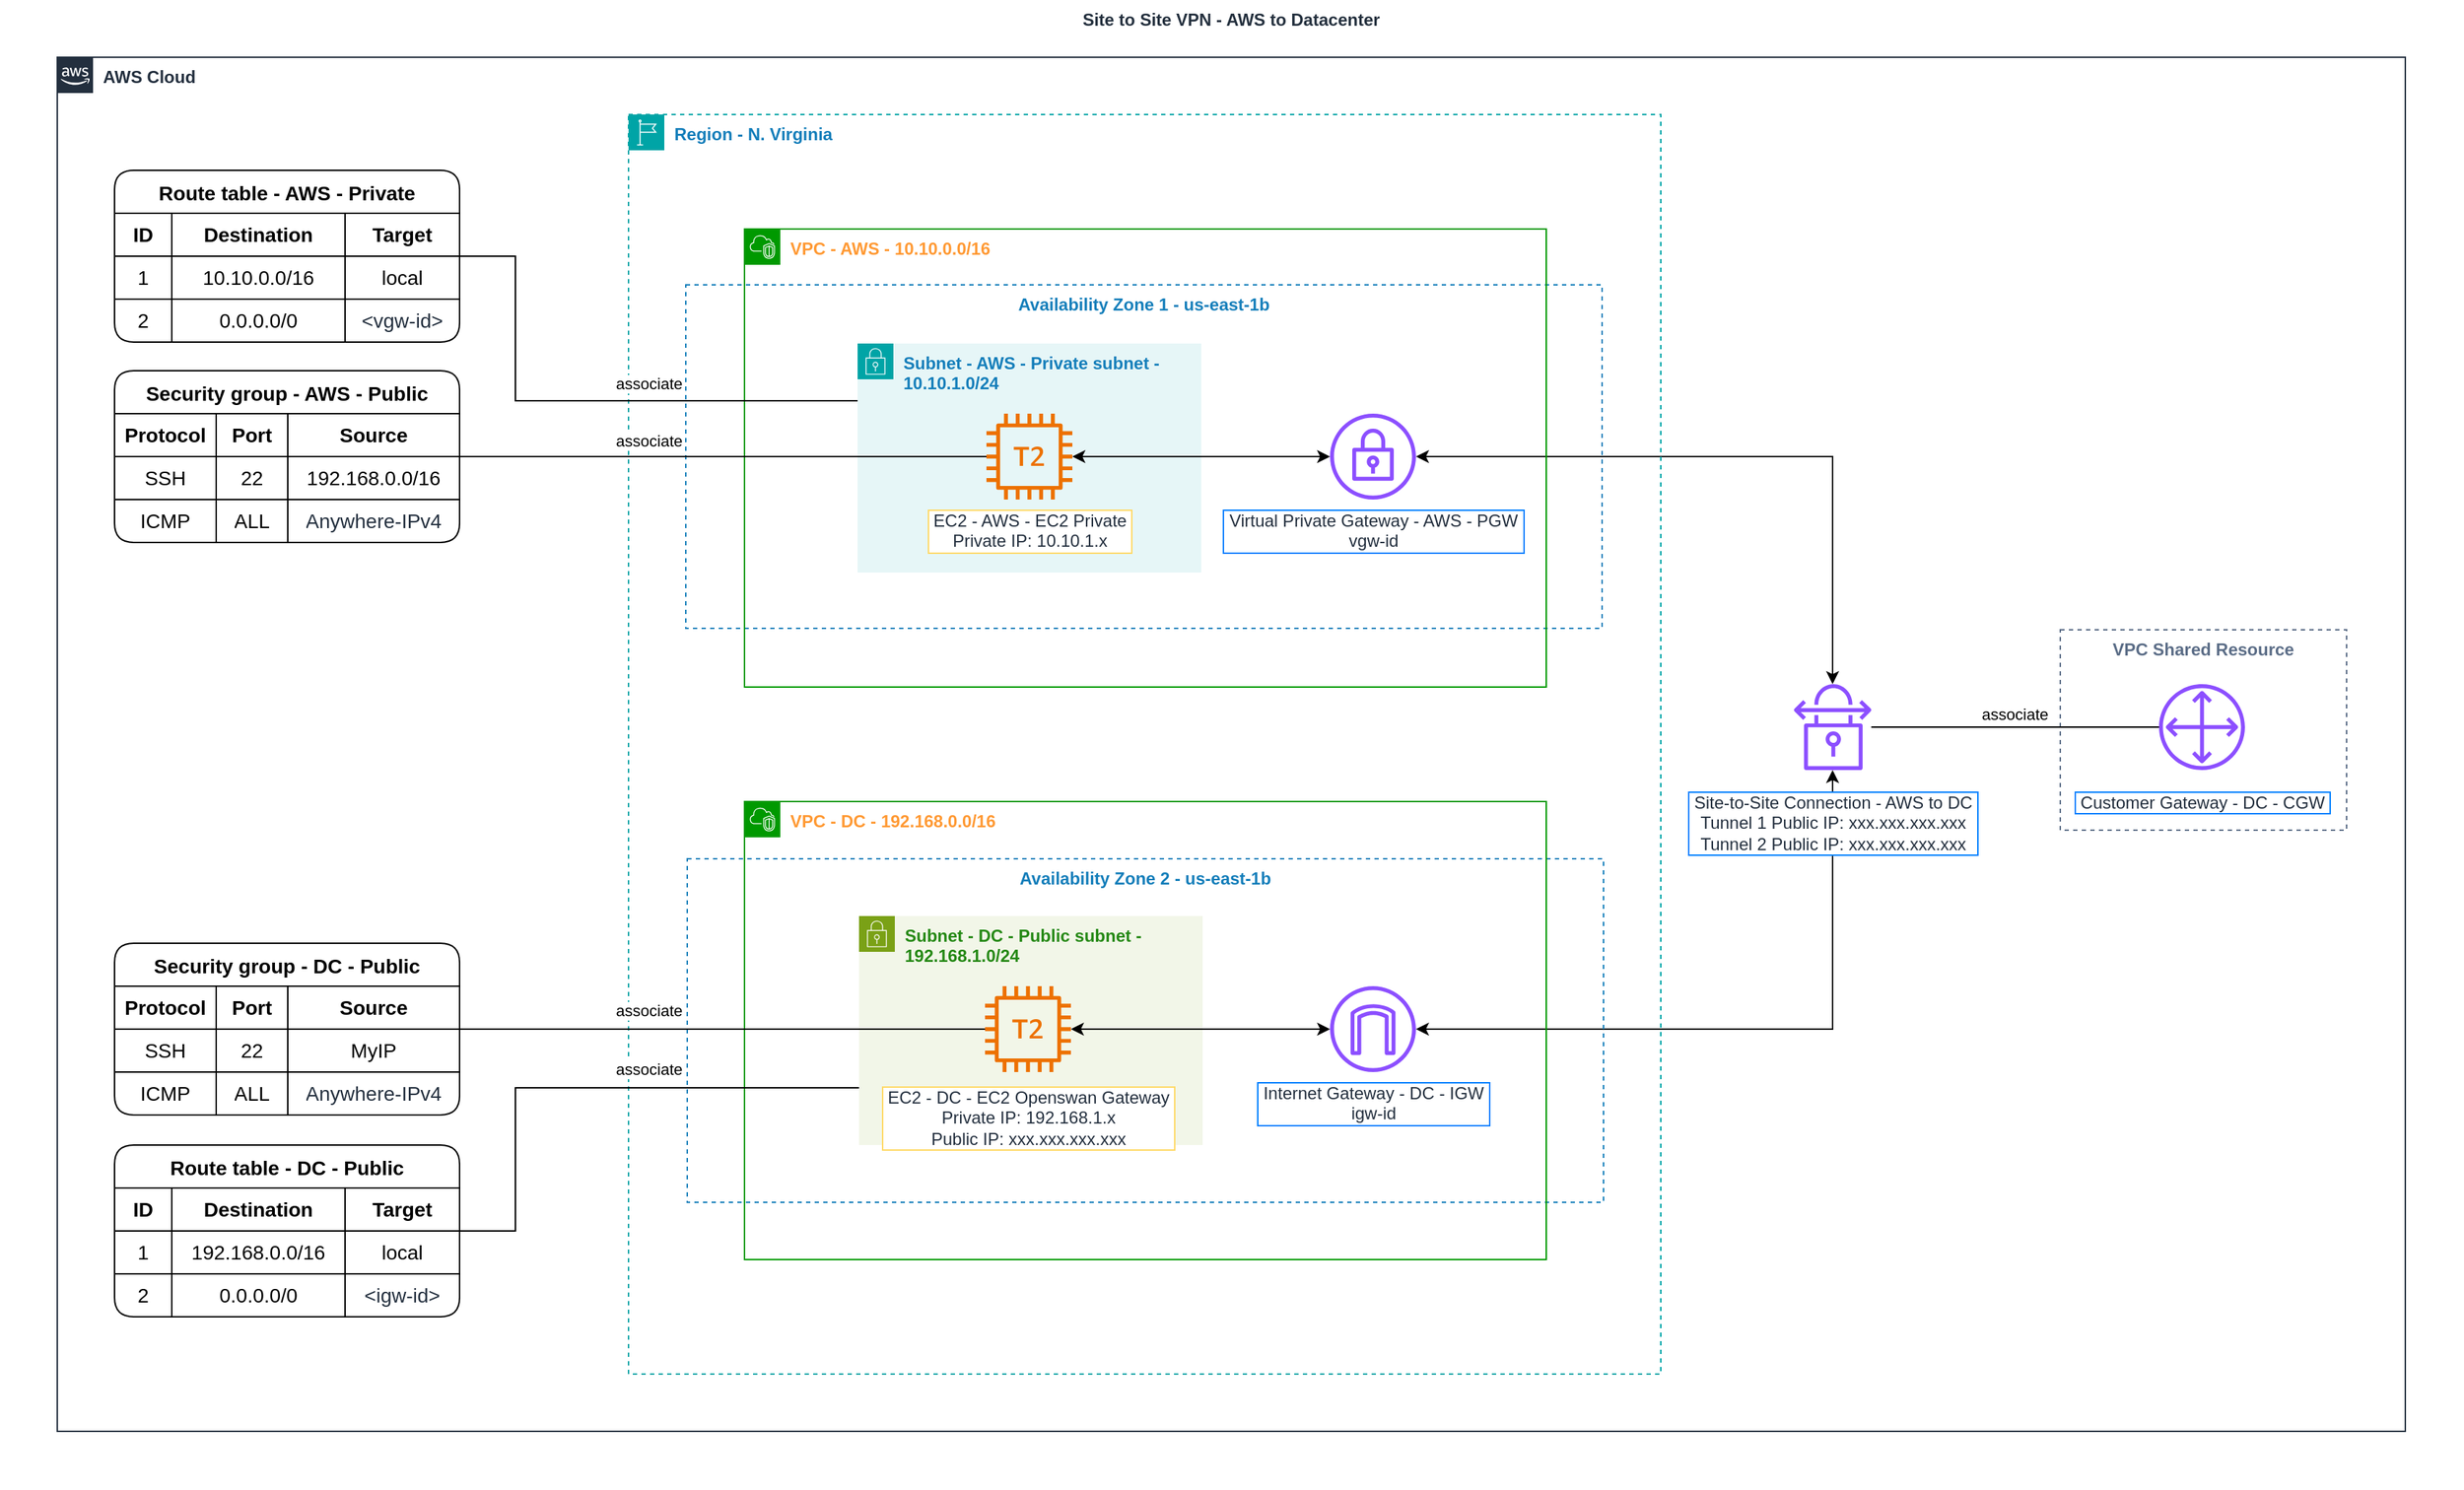 <mxfile version="24.7.7">
  <diagram id="Ht1M8jgEwFfnCIfOTk4-" name="Page-1">
    <mxGraphModel dx="3221" dy="1300" grid="1" gridSize="10" guides="1" tooltips="1" connect="1" arrows="1" fold="1" page="1" pageScale="1" pageWidth="1169" pageHeight="827" math="0" shadow="0">
      <root>
        <mxCell id="0" />
        <mxCell id="1" parent="0" />
        <mxCell id="nMllGIah5zcT56R1uGEE-137" value="Site to Site VPN - AWS to Datacenter" style="fillColor=none;strokeColor=none;dashed=0;verticalAlign=top;fontStyle=1;fontColor=#232F3D;whiteSpace=wrap;html=1;" vertex="1" parent="1">
          <mxGeometry x="-360" width="1720" height="1040" as="geometry" />
        </mxCell>
        <mxCell id="nMllGIah5zcT56R1uGEE-19" value="Availability Zone 1 - us-east-1b" style="fillColor=none;strokeColor=#147EBA;dashed=1;verticalAlign=top;fontStyle=1;fontColor=#147EBA;whiteSpace=wrap;html=1;" vertex="1" parent="1">
          <mxGeometry x="119" y="199" width="640" height="240" as="geometry" />
        </mxCell>
        <mxCell id="nMllGIah5zcT56R1uGEE-28" style="edgeStyle=orthogonalEdgeStyle;rounded=0;orthogonalLoop=1;jettySize=auto;html=1;spacing=10;startArrow=classic;startFill=1;" edge="1" parent="1" source="nMllGIah5zcT56R1uGEE-20" target="nMllGIah5zcT56R1uGEE-26">
          <mxGeometry relative="1" as="geometry" />
        </mxCell>
        <mxCell id="nMllGIah5zcT56R1uGEE-1" value="AWS Cloud" style="points=[[0,0],[0.25,0],[0.5,0],[0.75,0],[1,0],[1,0.25],[1,0.5],[1,0.75],[1,1],[0.75,1],[0.5,1],[0.25,1],[0,1],[0,0.75],[0,0.5],[0,0.25]];outlineConnect=0;gradientColor=none;html=1;whiteSpace=wrap;fontSize=12;fontStyle=1;container=0;pointerEvents=0;collapsible=0;recursiveResize=0;shape=mxgraph.aws4.group;grIcon=mxgraph.aws4.group_aws_cloud_alt;strokeColor=#232F3E;fillColor=none;verticalAlign=top;align=left;spacingLeft=30;fontColor=#232F3E;dashed=0;" vertex="1" parent="1">
          <mxGeometry x="-320" y="40" width="1640" height="960" as="geometry" />
        </mxCell>
        <mxCell id="nMllGIah5zcT56R1uGEE-27" style="edgeStyle=orthogonalEdgeStyle;rounded=0;orthogonalLoop=1;jettySize=auto;html=1;spacing=10;startArrow=classic;startFill=1;" edge="1" parent="1" source="nMllGIah5zcT56R1uGEE-24" target="nMllGIah5zcT56R1uGEE-26">
          <mxGeometry relative="1" as="geometry" />
        </mxCell>
        <mxCell id="nMllGIah5zcT56R1uGEE-11" value="Subnet - AWS - Private subnet - 10.10.1.0/24" style="points=[[0,0],[0.25,0],[0.5,0],[0.75,0],[1,0],[1,0.25],[1,0.5],[1,0.75],[1,1],[0.75,1],[0.5,1],[0.25,1],[0,1],[0,0.75],[0,0.5],[0,0.25]];outlineConnect=0;gradientColor=none;html=1;whiteSpace=wrap;fontSize=12;fontStyle=1;container=1;pointerEvents=0;collapsible=0;recursiveResize=0;shape=mxgraph.aws4.group;grIcon=mxgraph.aws4.group_security_group;grStroke=0;strokeColor=#00A4A6;fillColor=#E6F6F7;verticalAlign=top;align=left;spacingLeft=30;fontColor=#147EBA;dashed=0;" vertex="1" parent="1">
          <mxGeometry x="239" y="240" width="240" height="160" as="geometry" />
        </mxCell>
        <mxCell id="nMllGIah5zcT56R1uGEE-17" value="&amp;nbsp;EC2 - AWS - EC2 Private&amp;nbsp;&lt;div&gt;&amp;nbsp;Private IP: 10.10.1.x&amp;nbsp;&lt;/div&gt;" style="sketch=0;outlineConnect=0;fontColor=#232F3E;gradientColor=none;fillColor=#ED7100;strokeColor=none;dashed=0;verticalLabelPosition=bottom;verticalAlign=top;align=center;html=1;fontSize=12;fontStyle=0;aspect=fixed;pointerEvents=1;shape=mxgraph.aws4.t2_instance;labelBackgroundColor=default;labelBorderColor=#FFD966;" vertex="1" parent="nMllGIah5zcT56R1uGEE-11">
          <mxGeometry x="90" y="49" width="60" height="60" as="geometry" />
        </mxCell>
        <mxCell id="nMllGIah5zcT56R1uGEE-12" value="Availability Zone 2 - us-east-1b" style="fillColor=none;strokeColor=#147EBA;dashed=1;verticalAlign=top;fontStyle=1;fontColor=#147EBA;whiteSpace=wrap;html=1;" vertex="1" parent="1">
          <mxGeometry x="120" y="600" width="640" height="240" as="geometry" />
        </mxCell>
        <mxCell id="nMllGIah5zcT56R1uGEE-13" value="VPC - DC - 192.168.0.0/16" style="points=[[0,0],[0.25,0],[0.5,0],[0.75,0],[1,0],[1,0.25],[1,0.5],[1,0.75],[1,1],[0.75,1],[0.5,1],[0.25,1],[0,1],[0,0.75],[0,0.5],[0,0.25]];outlineConnect=0;gradientColor=none;html=1;whiteSpace=wrap;fontSize=12;fontStyle=1;container=1;pointerEvents=0;collapsible=0;recursiveResize=0;shape=mxgraph.aws4.group;grIcon=mxgraph.aws4.group_vpc2;strokeColor=#009900;fillColor=none;verticalAlign=top;align=left;spacingLeft=30;fontColor=#FF9933;dashed=0;" vertex="1" parent="1">
          <mxGeometry x="160" y="560" width="560" height="320" as="geometry" />
        </mxCell>
        <mxCell id="nMllGIah5zcT56R1uGEE-31" style="edgeStyle=orthogonalEdgeStyle;rounded=0;orthogonalLoop=1;jettySize=auto;html=1;startArrow=classic;startFill=1;" edge="1" parent="1" source="nMllGIah5zcT56R1uGEE-17" target="nMllGIah5zcT56R1uGEE-24">
          <mxGeometry relative="1" as="geometry" />
        </mxCell>
        <mxCell id="nMllGIah5zcT56R1uGEE-24" value="&amp;nbsp;Virtual Private Gateway - AWS - PGW&amp;nbsp;&lt;div&gt;vgw-id&lt;/div&gt;" style="outlineConnect=0;fontColor=#232F3E;gradientColor=none;fillColor=#8C4FFF;strokeColor=none;dashed=0;verticalLabelPosition=bottom;verticalAlign=top;align=center;html=1;fontSize=12;fontStyle=0;aspect=fixed;pointerEvents=1;shape=mxgraph.aws4.vpn_gateway;fontFamily=Helvetica;labelBorderColor=#007FFF;labelBackgroundColor=default;shadow=0;textShadow=0;container=0;dropTarget=0;collapsible=0;metaEdit=0;backgroundOutline=0;fillStyle=auto;" vertex="1" parent="1">
          <mxGeometry x="569" y="289" width="60" height="60" as="geometry" />
        </mxCell>
        <mxCell id="nMllGIah5zcT56R1uGEE-15" value="Subnet - DC - Public subnet - 192.168.1.0/24" style="points=[[0,0],[0.25,0],[0.5,0],[0.75,0],[1,0],[1,0.25],[1,0.5],[1,0.75],[1,1],[0.75,1],[0.5,1],[0.25,1],[0,1],[0,0.75],[0,0.5],[0,0.25]];outlineConnect=0;gradientColor=none;html=1;whiteSpace=wrap;fontSize=12;fontStyle=1;container=0;pointerEvents=0;collapsible=0;recursiveResize=0;shape=mxgraph.aws4.group;grIcon=mxgraph.aws4.group_security_group;grStroke=0;strokeColor=#7AA116;fillColor=#F2F6E8;verticalAlign=top;align=left;spacingLeft=30;fontColor=#248814;dashed=0;" vertex="1" parent="1">
          <mxGeometry x="240" y="640" width="240" height="160" as="geometry" />
        </mxCell>
        <mxCell id="nMllGIah5zcT56R1uGEE-32" style="edgeStyle=orthogonalEdgeStyle;rounded=0;orthogonalLoop=1;jettySize=auto;html=1;startArrow=classic;startFill=1;" edge="1" parent="1" source="nMllGIah5zcT56R1uGEE-18" target="nMllGIah5zcT56R1uGEE-20">
          <mxGeometry relative="1" as="geometry" />
        </mxCell>
        <mxCell id="nMllGIah5zcT56R1uGEE-20" value="&amp;nbsp;Internet Gateway - DC - IGW&amp;nbsp;&lt;div&gt;igw-id&lt;/div&gt;" style="sketch=0;outlineConnect=0;fontColor=#232F3E;gradientColor=none;fillColor=#8C4FFF;strokeColor=none;dashed=0;verticalLabelPosition=bottom;verticalAlign=top;align=center;html=1;fontSize=12;fontStyle=0;aspect=fixed;pointerEvents=1;shape=mxgraph.aws4.internet_gateway;labelBackgroundColor=default;labelBorderColor=#007FFF;" vertex="1" parent="1">
          <mxGeometry x="569" y="689" width="60" height="60" as="geometry" />
        </mxCell>
        <mxCell id="nMllGIah5zcT56R1uGEE-6" value="VPC - AWS - 10.10.0.0/16" style="points=[[0,0],[0.25,0],[0.5,0],[0.75,0],[1,0],[1,0.25],[1,0.5],[1,0.75],[1,1],[0.75,1],[0.5,1],[0.25,1],[0,1],[0,0.75],[0,0.5],[0,0.25]];outlineConnect=0;gradientColor=none;html=1;whiteSpace=wrap;fontSize=12;fontStyle=1;container=0;pointerEvents=0;collapsible=0;recursiveResize=0;shape=mxgraph.aws4.group;grIcon=mxgraph.aws4.group_vpc2;strokeColor=#009900;fillColor=none;verticalAlign=top;align=left;spacingLeft=30;fontColor=#FF9933;dashed=0;" vertex="1" parent="1">
          <mxGeometry x="160" y="160" width="560" height="320" as="geometry" />
        </mxCell>
        <mxCell id="nMllGIah5zcT56R1uGEE-18" value="&amp;nbsp;EC2 - DC - EC2 Openswan Gateway&amp;nbsp;&lt;div&gt;Private IP: 192.168.1.x&lt;/div&gt;&lt;div&gt;Public IP: xxx.xxx.xxx.xxx&lt;/div&gt;" style="sketch=0;outlineConnect=0;fontColor=#232F3E;gradientColor=none;fillColor=#ED7100;strokeColor=none;dashed=0;verticalLabelPosition=bottom;verticalAlign=top;align=center;html=1;fontSize=12;fontStyle=0;aspect=fixed;pointerEvents=1;shape=mxgraph.aws4.t2_instance;labelBackgroundColor=default;labelBorderColor=#FFD966;spacing=5;" vertex="1" parent="1">
          <mxGeometry x="328" y="689" width="60" height="60" as="geometry" />
        </mxCell>
        <mxCell id="nMllGIah5zcT56R1uGEE-2" value="Region - N. Virginia" style="points=[[0,0],[0.25,0],[0.5,0],[0.75,0],[1,0],[1,0.25],[1,0.5],[1,0.75],[1,1],[0.75,1],[0.5,1],[0.25,1],[0,1],[0,0.75],[0,0.5],[0,0.25]];outlineConnect=0;gradientColor=none;html=1;whiteSpace=wrap;fontSize=12;fontStyle=1;container=0;pointerEvents=0;collapsible=0;recursiveResize=0;shape=mxgraph.aws4.group;grIcon=mxgraph.aws4.group_region;strokeColor=#00A4A6;fillColor=none;verticalAlign=top;align=left;spacingLeft=30;fontColor=#147EBA;dashed=1;" vertex="1" parent="1">
          <mxGeometry x="79" y="80" width="721" height="880" as="geometry" />
        </mxCell>
        <mxCell id="nMllGIah5zcT56R1uGEE-3" value="VPC Shared Resource" style="fillColor=none;strokeColor=#5A6C86;dashed=1;verticalAlign=top;fontStyle=1;fontColor=#5A6C86;whiteSpace=wrap;html=1;" vertex="1" parent="1">
          <mxGeometry x="1079" y="440" width="200" height="140" as="geometry" />
        </mxCell>
        <mxCell id="nMllGIah5zcT56R1uGEE-25" value="&amp;nbsp;Customer Gateway - DC - CGW&amp;nbsp;" style="sketch=0;outlineConnect=0;fontColor=#232F3E;gradientColor=none;fillColor=#8C4FFF;strokeColor=none;dashed=0;verticalLabelPosition=bottom;verticalAlign=top;align=center;html=1;fontSize=12;fontStyle=0;aspect=fixed;pointerEvents=1;shape=mxgraph.aws4.customer_gateway;fontFamily=Helvetica;labelBorderColor=#007FFF;labelBackgroundColor=default;spacing=10;" vertex="1" parent="1">
          <mxGeometry x="1148" y="478" width="60" height="60" as="geometry" />
        </mxCell>
        <mxCell id="nMllGIah5zcT56R1uGEE-30" value="associate" style="edgeStyle=orthogonalEdgeStyle;rounded=0;orthogonalLoop=1;jettySize=auto;html=1;labelPosition=center;verticalLabelPosition=top;align=center;verticalAlign=bottom;fontStyle=0;endArrow=none;endFill=0;" edge="1" parent="1" source="nMllGIah5zcT56R1uGEE-26" target="nMllGIah5zcT56R1uGEE-25">
          <mxGeometry x="-0.001" relative="1" as="geometry">
            <mxPoint as="offset" />
          </mxGeometry>
        </mxCell>
        <mxCell id="nMllGIah5zcT56R1uGEE-26" value="&amp;nbsp;Site-to-Site Connection - AWS to DC&amp;nbsp;&lt;div&gt;Tunnel 1 Public IP: xxx.xxx.xxx.xxx&lt;/div&gt;&lt;div&gt;Tunnel 2 Public IP: xxx.xxx.xxx.xxx&lt;br&gt;&lt;/div&gt;" style="sketch=0;outlineConnect=0;fontColor=#232F3E;gradientColor=none;fillColor=#8C4FFF;strokeColor=none;dashed=0;verticalLabelPosition=bottom;verticalAlign=top;align=center;html=1;fontSize=12;fontStyle=0;pointerEvents=1;shape=mxgraph.aws4.vpn_connection;aspect=fixed;fontFamily=Helvetica;labelBorderColor=#007FFF;labelBackgroundColor=default;spacing=10;" vertex="1" parent="1">
          <mxGeometry x="890" y="478" width="60" height="60" as="geometry" />
        </mxCell>
        <mxCell id="nMllGIah5zcT56R1uGEE-55" value="Route table - AWS - Private" style="shape=table;startSize=30;container=1;collapsible=0;childLayout=tableLayout;strokeColor=default;fontSize=14;rounded=1;fontStyle=1" vertex="1" parent="1">
          <mxGeometry x="-280" y="119" width="241" height="120" as="geometry" />
        </mxCell>
        <mxCell id="nMllGIah5zcT56R1uGEE-56" value="" style="shape=tableRow;horizontal=0;startSize=0;swimlaneHead=0;swimlaneBody=0;strokeColor=inherit;top=0;left=0;bottom=0;right=0;collapsible=0;dropTarget=0;fillColor=none;points=[[0,0.5],[1,0.5]];portConstraint=eastwest;fontSize=14;" vertex="1" parent="nMllGIah5zcT56R1uGEE-55">
          <mxGeometry y="30" width="241" height="30" as="geometry" />
        </mxCell>
        <mxCell id="nMllGIah5zcT56R1uGEE-57" value="ID" style="shape=partialRectangle;html=1;whiteSpace=wrap;connectable=0;strokeColor=inherit;overflow=hidden;fillColor=none;top=0;left=0;bottom=0;right=0;pointerEvents=1;fontSize=14;fontStyle=1" vertex="1" parent="nMllGIah5zcT56R1uGEE-56">
          <mxGeometry width="40" height="30" as="geometry">
            <mxRectangle width="40" height="30" as="alternateBounds" />
          </mxGeometry>
        </mxCell>
        <mxCell id="nMllGIah5zcT56R1uGEE-58" value="Destination" style="shape=partialRectangle;html=1;whiteSpace=wrap;connectable=0;strokeColor=inherit;overflow=hidden;fillColor=none;top=0;left=0;bottom=0;right=0;pointerEvents=1;fontSize=14;fontStyle=1" vertex="1" parent="nMllGIah5zcT56R1uGEE-56">
          <mxGeometry x="40" width="121" height="30" as="geometry">
            <mxRectangle width="121" height="30" as="alternateBounds" />
          </mxGeometry>
        </mxCell>
        <mxCell id="nMllGIah5zcT56R1uGEE-59" value="Target" style="shape=partialRectangle;html=1;whiteSpace=wrap;connectable=0;strokeColor=inherit;overflow=hidden;fillColor=none;top=0;left=0;bottom=0;right=0;pointerEvents=1;fontSize=14;fontStyle=1" vertex="1" parent="nMllGIah5zcT56R1uGEE-56">
          <mxGeometry x="161" width="80" height="30" as="geometry">
            <mxRectangle width="80" height="30" as="alternateBounds" />
          </mxGeometry>
        </mxCell>
        <mxCell id="nMllGIah5zcT56R1uGEE-60" value="" style="shape=tableRow;horizontal=0;startSize=0;swimlaneHead=0;swimlaneBody=0;strokeColor=inherit;top=0;left=0;bottom=0;right=0;collapsible=0;dropTarget=0;fillColor=none;points=[[0,0.5],[1,0.5]];portConstraint=eastwest;fontSize=14;" vertex="1" parent="nMllGIah5zcT56R1uGEE-55">
          <mxGeometry y="60" width="241" height="30" as="geometry" />
        </mxCell>
        <mxCell id="nMllGIah5zcT56R1uGEE-61" value="1" style="shape=partialRectangle;html=1;whiteSpace=wrap;connectable=0;strokeColor=inherit;overflow=hidden;fillColor=none;top=0;left=0;bottom=0;right=0;pointerEvents=1;fontSize=14;" vertex="1" parent="nMllGIah5zcT56R1uGEE-60">
          <mxGeometry width="40" height="30" as="geometry">
            <mxRectangle width="40" height="30" as="alternateBounds" />
          </mxGeometry>
        </mxCell>
        <mxCell id="nMllGIah5zcT56R1uGEE-62" value="10.10.0.0/16" style="shape=partialRectangle;html=1;whiteSpace=wrap;connectable=0;strokeColor=inherit;overflow=hidden;fillColor=none;top=0;left=0;bottom=0;right=0;pointerEvents=1;fontSize=14;" vertex="1" parent="nMllGIah5zcT56R1uGEE-60">
          <mxGeometry x="40" width="121" height="30" as="geometry">
            <mxRectangle width="121" height="30" as="alternateBounds" />
          </mxGeometry>
        </mxCell>
        <mxCell id="nMllGIah5zcT56R1uGEE-63" value="local" style="shape=partialRectangle;html=1;whiteSpace=wrap;connectable=0;strokeColor=inherit;overflow=hidden;fillColor=none;top=0;left=0;bottom=0;right=0;pointerEvents=1;fontSize=14;" vertex="1" parent="nMllGIah5zcT56R1uGEE-60">
          <mxGeometry x="161" width="80" height="30" as="geometry">
            <mxRectangle width="80" height="30" as="alternateBounds" />
          </mxGeometry>
        </mxCell>
        <mxCell id="nMllGIah5zcT56R1uGEE-64" value="" style="shape=tableRow;horizontal=0;startSize=0;swimlaneHead=0;swimlaneBody=0;strokeColor=inherit;top=0;left=0;bottom=0;right=0;collapsible=0;dropTarget=0;fillColor=none;points=[[0,0.5],[1,0.5]];portConstraint=eastwest;fontSize=14;" vertex="1" parent="nMllGIah5zcT56R1uGEE-55">
          <mxGeometry y="90" width="241" height="30" as="geometry" />
        </mxCell>
        <mxCell id="nMllGIah5zcT56R1uGEE-65" value="2" style="shape=partialRectangle;html=1;whiteSpace=wrap;connectable=0;strokeColor=inherit;overflow=hidden;fillColor=none;top=0;left=0;bottom=0;right=0;pointerEvents=1;fontSize=14;" vertex="1" parent="nMllGIah5zcT56R1uGEE-64">
          <mxGeometry width="40" height="30" as="geometry">
            <mxRectangle width="40" height="30" as="alternateBounds" />
          </mxGeometry>
        </mxCell>
        <mxCell id="nMllGIah5zcT56R1uGEE-66" value="0.0.0.0/0" style="shape=partialRectangle;html=1;whiteSpace=wrap;connectable=0;strokeColor=inherit;overflow=hidden;fillColor=none;top=0;left=0;bottom=0;right=0;pointerEvents=1;fontSize=14;" vertex="1" parent="nMllGIah5zcT56R1uGEE-64">
          <mxGeometry x="40" width="121" height="30" as="geometry">
            <mxRectangle width="121" height="30" as="alternateBounds" />
          </mxGeometry>
        </mxCell>
        <mxCell id="nMllGIah5zcT56R1uGEE-67" value="&lt;span style=&quot;color: rgb(35, 47, 62); font-size: 14px; text-wrap: nowrap; background-color: rgb(255, 255, 255);&quot;&gt;&amp;lt;vgw-id&amp;gt;&lt;/span&gt;" style="shape=partialRectangle;html=1;whiteSpace=wrap;connectable=0;strokeColor=inherit;overflow=hidden;fillColor=none;top=0;left=0;bottom=0;right=0;pointerEvents=1;fontSize=14;" vertex="1" parent="nMllGIah5zcT56R1uGEE-64">
          <mxGeometry x="161" width="80" height="30" as="geometry">
            <mxRectangle width="80" height="30" as="alternateBounds" />
          </mxGeometry>
        </mxCell>
        <mxCell id="nMllGIah5zcT56R1uGEE-68" value="Route table - DC - Public" style="shape=table;startSize=30;container=1;collapsible=0;childLayout=tableLayout;strokeColor=default;fontSize=14;rounded=1;fontStyle=1" vertex="1" parent="1">
          <mxGeometry x="-280" y="800" width="241" height="120" as="geometry" />
        </mxCell>
        <mxCell id="nMllGIah5zcT56R1uGEE-69" value="" style="shape=tableRow;horizontal=0;startSize=0;swimlaneHead=0;swimlaneBody=0;strokeColor=inherit;top=0;left=0;bottom=0;right=0;collapsible=0;dropTarget=0;fillColor=none;points=[[0,0.5],[1,0.5]];portConstraint=eastwest;fontSize=14;" vertex="1" parent="nMllGIah5zcT56R1uGEE-68">
          <mxGeometry y="30" width="241" height="30" as="geometry" />
        </mxCell>
        <mxCell id="nMllGIah5zcT56R1uGEE-70" value="ID" style="shape=partialRectangle;html=1;whiteSpace=wrap;connectable=0;strokeColor=inherit;overflow=hidden;fillColor=none;top=0;left=0;bottom=0;right=0;pointerEvents=1;fontSize=14;fontStyle=1" vertex="1" parent="nMllGIah5zcT56R1uGEE-69">
          <mxGeometry width="40" height="30" as="geometry">
            <mxRectangle width="40" height="30" as="alternateBounds" />
          </mxGeometry>
        </mxCell>
        <mxCell id="nMllGIah5zcT56R1uGEE-71" value="Destination" style="shape=partialRectangle;html=1;whiteSpace=wrap;connectable=0;strokeColor=inherit;overflow=hidden;fillColor=none;top=0;left=0;bottom=0;right=0;pointerEvents=1;fontSize=14;fontStyle=1" vertex="1" parent="nMllGIah5zcT56R1uGEE-69">
          <mxGeometry x="40" width="121" height="30" as="geometry">
            <mxRectangle width="121" height="30" as="alternateBounds" />
          </mxGeometry>
        </mxCell>
        <mxCell id="nMllGIah5zcT56R1uGEE-72" value="Target" style="shape=partialRectangle;html=1;whiteSpace=wrap;connectable=0;strokeColor=inherit;overflow=hidden;fillColor=none;top=0;left=0;bottom=0;right=0;pointerEvents=1;fontSize=14;fontStyle=1" vertex="1" parent="nMllGIah5zcT56R1uGEE-69">
          <mxGeometry x="161" width="80" height="30" as="geometry">
            <mxRectangle width="80" height="30" as="alternateBounds" />
          </mxGeometry>
        </mxCell>
        <mxCell id="nMllGIah5zcT56R1uGEE-73" value="" style="shape=tableRow;horizontal=0;startSize=0;swimlaneHead=0;swimlaneBody=0;strokeColor=inherit;top=0;left=0;bottom=0;right=0;collapsible=0;dropTarget=0;fillColor=none;points=[[0,0.5],[1,0.5]];portConstraint=eastwest;fontSize=14;" vertex="1" parent="nMllGIah5zcT56R1uGEE-68">
          <mxGeometry y="60" width="241" height="30" as="geometry" />
        </mxCell>
        <mxCell id="nMllGIah5zcT56R1uGEE-74" value="1" style="shape=partialRectangle;html=1;whiteSpace=wrap;connectable=0;strokeColor=inherit;overflow=hidden;fillColor=none;top=0;left=0;bottom=0;right=0;pointerEvents=1;fontSize=14;" vertex="1" parent="nMllGIah5zcT56R1uGEE-73">
          <mxGeometry width="40" height="30" as="geometry">
            <mxRectangle width="40" height="30" as="alternateBounds" />
          </mxGeometry>
        </mxCell>
        <mxCell id="nMllGIah5zcT56R1uGEE-75" value="192.168.0.0/16" style="shape=partialRectangle;html=1;whiteSpace=wrap;connectable=0;strokeColor=inherit;overflow=hidden;fillColor=none;top=0;left=0;bottom=0;right=0;pointerEvents=1;fontSize=14;" vertex="1" parent="nMllGIah5zcT56R1uGEE-73">
          <mxGeometry x="40" width="121" height="30" as="geometry">
            <mxRectangle width="121" height="30" as="alternateBounds" />
          </mxGeometry>
        </mxCell>
        <mxCell id="nMllGIah5zcT56R1uGEE-76" value="local" style="shape=partialRectangle;html=1;whiteSpace=wrap;connectable=0;strokeColor=inherit;overflow=hidden;fillColor=none;top=0;left=0;bottom=0;right=0;pointerEvents=1;fontSize=14;" vertex="1" parent="nMllGIah5zcT56R1uGEE-73">
          <mxGeometry x="161" width="80" height="30" as="geometry">
            <mxRectangle width="80" height="30" as="alternateBounds" />
          </mxGeometry>
        </mxCell>
        <mxCell id="nMllGIah5zcT56R1uGEE-77" value="" style="shape=tableRow;horizontal=0;startSize=0;swimlaneHead=0;swimlaneBody=0;strokeColor=inherit;top=0;left=0;bottom=0;right=0;collapsible=0;dropTarget=0;fillColor=none;points=[[0,0.5],[1,0.5]];portConstraint=eastwest;fontSize=14;" vertex="1" parent="nMllGIah5zcT56R1uGEE-68">
          <mxGeometry y="90" width="241" height="30" as="geometry" />
        </mxCell>
        <mxCell id="nMllGIah5zcT56R1uGEE-78" value="2" style="shape=partialRectangle;html=1;whiteSpace=wrap;connectable=0;strokeColor=inherit;overflow=hidden;fillColor=none;top=0;left=0;bottom=0;right=0;pointerEvents=1;fontSize=14;" vertex="1" parent="nMllGIah5zcT56R1uGEE-77">
          <mxGeometry width="40" height="30" as="geometry">
            <mxRectangle width="40" height="30" as="alternateBounds" />
          </mxGeometry>
        </mxCell>
        <mxCell id="nMllGIah5zcT56R1uGEE-79" value="0.0.0.0/0" style="shape=partialRectangle;html=1;whiteSpace=wrap;connectable=0;strokeColor=inherit;overflow=hidden;fillColor=none;top=0;left=0;bottom=0;right=0;pointerEvents=1;fontSize=14;" vertex="1" parent="nMllGIah5zcT56R1uGEE-77">
          <mxGeometry x="40" width="121" height="30" as="geometry">
            <mxRectangle width="121" height="30" as="alternateBounds" />
          </mxGeometry>
        </mxCell>
        <mxCell id="nMllGIah5zcT56R1uGEE-80" value="&lt;font color=&quot;#232f3e&quot;&gt;&lt;span style=&quot;text-wrap: nowrap;&quot;&gt;&amp;lt;igw-id&amp;gt;&lt;/span&gt;&lt;/font&gt;" style="shape=partialRectangle;html=1;whiteSpace=wrap;connectable=0;strokeColor=inherit;overflow=hidden;fillColor=none;top=0;left=0;bottom=0;right=0;pointerEvents=1;fontSize=14;" vertex="1" parent="nMllGIah5zcT56R1uGEE-77">
          <mxGeometry x="161" width="80" height="30" as="geometry">
            <mxRectangle width="80" height="30" as="alternateBounds" />
          </mxGeometry>
        </mxCell>
        <mxCell id="nMllGIah5zcT56R1uGEE-126" style="edgeStyle=orthogonalEdgeStyle;rounded=0;orthogonalLoop=1;jettySize=auto;html=1;endArrow=none;endFill=0;" edge="1" parent="1" source="nMllGIah5zcT56R1uGEE-90" target="nMllGIah5zcT56R1uGEE-18">
          <mxGeometry relative="1" as="geometry" />
        </mxCell>
        <mxCell id="nMllGIah5zcT56R1uGEE-134" value="associate" style="edgeLabel;html=1;align=center;verticalAlign=bottom;resizable=0;points=[];labelPosition=center;verticalLabelPosition=top;" vertex="1" connectable="0" parent="nMllGIah5zcT56R1uGEE-126">
          <mxGeometry x="-0.301" y="5" relative="1" as="geometry">
            <mxPoint x="3" as="offset" />
          </mxGeometry>
        </mxCell>
        <mxCell id="nMllGIah5zcT56R1uGEE-90" value="Security group - DC - Public" style="shape=table;startSize=30;container=1;collapsible=0;childLayout=tableLayout;strokeColor=default;fontSize=14;rounded=1;fontStyle=1;labelBackgroundColor=default;" vertex="1" parent="1">
          <mxGeometry x="-280" y="659" width="241" height="120" as="geometry" />
        </mxCell>
        <mxCell id="nMllGIah5zcT56R1uGEE-91" value="" style="shape=tableRow;horizontal=0;startSize=0;swimlaneHead=0;swimlaneBody=0;strokeColor=inherit;top=0;left=0;bottom=0;right=0;collapsible=0;dropTarget=0;fillColor=none;points=[[0,0.5],[1,0.5]];portConstraint=eastwest;fontSize=14;" vertex="1" parent="nMllGIah5zcT56R1uGEE-90">
          <mxGeometry y="30" width="241" height="30" as="geometry" />
        </mxCell>
        <mxCell id="nMllGIah5zcT56R1uGEE-92" value="Protocol" style="shape=partialRectangle;html=1;whiteSpace=wrap;connectable=0;strokeColor=inherit;overflow=hidden;fillColor=none;top=0;left=0;bottom=0;right=0;pointerEvents=1;fontSize=14;fontStyle=1" vertex="1" parent="nMllGIah5zcT56R1uGEE-91">
          <mxGeometry width="71" height="30" as="geometry">
            <mxRectangle width="71" height="30" as="alternateBounds" />
          </mxGeometry>
        </mxCell>
        <mxCell id="nMllGIah5zcT56R1uGEE-93" value="Port" style="shape=partialRectangle;html=1;whiteSpace=wrap;connectable=0;strokeColor=inherit;overflow=hidden;fillColor=none;top=0;left=0;bottom=0;right=0;pointerEvents=1;fontSize=14;fontStyle=1" vertex="1" parent="nMllGIah5zcT56R1uGEE-91">
          <mxGeometry x="71" width="50" height="30" as="geometry">
            <mxRectangle width="50" height="30" as="alternateBounds" />
          </mxGeometry>
        </mxCell>
        <mxCell id="nMllGIah5zcT56R1uGEE-94" value="Source" style="shape=partialRectangle;html=1;whiteSpace=wrap;connectable=0;strokeColor=inherit;overflow=hidden;fillColor=none;top=0;left=0;bottom=0;right=0;pointerEvents=1;fontSize=14;fontStyle=1" vertex="1" parent="nMllGIah5zcT56R1uGEE-91">
          <mxGeometry x="121" width="120" height="30" as="geometry">
            <mxRectangle width="120" height="30" as="alternateBounds" />
          </mxGeometry>
        </mxCell>
        <mxCell id="nMllGIah5zcT56R1uGEE-95" value="" style="shape=tableRow;horizontal=0;startSize=0;swimlaneHead=0;swimlaneBody=0;strokeColor=inherit;top=0;left=0;bottom=0;right=0;collapsible=0;dropTarget=0;fillColor=none;points=[[0,0.5],[1,0.5]];portConstraint=eastwest;fontSize=14;" vertex="1" parent="nMllGIah5zcT56R1uGEE-90">
          <mxGeometry y="60" width="241" height="30" as="geometry" />
        </mxCell>
        <mxCell id="nMllGIah5zcT56R1uGEE-96" value="SSH" style="shape=partialRectangle;html=1;whiteSpace=wrap;connectable=0;strokeColor=inherit;overflow=hidden;fillColor=none;top=0;left=0;bottom=0;right=0;pointerEvents=1;fontSize=14;" vertex="1" parent="nMllGIah5zcT56R1uGEE-95">
          <mxGeometry width="71" height="30" as="geometry">
            <mxRectangle width="71" height="30" as="alternateBounds" />
          </mxGeometry>
        </mxCell>
        <mxCell id="nMllGIah5zcT56R1uGEE-97" value="22" style="shape=partialRectangle;html=1;whiteSpace=wrap;connectable=0;strokeColor=inherit;overflow=hidden;fillColor=none;top=0;left=0;bottom=0;right=0;pointerEvents=1;fontSize=14;" vertex="1" parent="nMllGIah5zcT56R1uGEE-95">
          <mxGeometry x="71" width="50" height="30" as="geometry">
            <mxRectangle width="50" height="30" as="alternateBounds" />
          </mxGeometry>
        </mxCell>
        <mxCell id="nMllGIah5zcT56R1uGEE-98" value="MyIP" style="shape=partialRectangle;html=1;whiteSpace=wrap;connectable=0;strokeColor=inherit;overflow=hidden;fillColor=none;top=0;left=0;bottom=0;right=0;pointerEvents=1;fontSize=14;" vertex="1" parent="nMllGIah5zcT56R1uGEE-95">
          <mxGeometry x="121" width="120" height="30" as="geometry">
            <mxRectangle width="120" height="30" as="alternateBounds" />
          </mxGeometry>
        </mxCell>
        <mxCell id="nMllGIah5zcT56R1uGEE-99" value="" style="shape=tableRow;horizontal=0;startSize=0;swimlaneHead=0;swimlaneBody=0;strokeColor=inherit;top=0;left=0;bottom=0;right=0;collapsible=0;dropTarget=0;fillColor=none;points=[[0,0.5],[1,0.5]];portConstraint=eastwest;fontSize=14;" vertex="1" parent="nMllGIah5zcT56R1uGEE-90">
          <mxGeometry y="90" width="241" height="30" as="geometry" />
        </mxCell>
        <mxCell id="nMllGIah5zcT56R1uGEE-100" value="ICMP" style="shape=partialRectangle;html=1;whiteSpace=wrap;connectable=0;strokeColor=inherit;overflow=hidden;fillColor=none;top=0;left=0;bottom=0;right=0;pointerEvents=1;fontSize=14;" vertex="1" parent="nMllGIah5zcT56R1uGEE-99">
          <mxGeometry width="71" height="30" as="geometry">
            <mxRectangle width="71" height="30" as="alternateBounds" />
          </mxGeometry>
        </mxCell>
        <mxCell id="nMllGIah5zcT56R1uGEE-101" value="ALL" style="shape=partialRectangle;html=1;whiteSpace=wrap;connectable=0;strokeColor=inherit;overflow=hidden;fillColor=none;top=0;left=0;bottom=0;right=0;pointerEvents=1;fontSize=14;" vertex="1" parent="nMllGIah5zcT56R1uGEE-99">
          <mxGeometry x="71" width="50" height="30" as="geometry">
            <mxRectangle width="50" height="30" as="alternateBounds" />
          </mxGeometry>
        </mxCell>
        <mxCell id="nMllGIah5zcT56R1uGEE-102" value="&lt;font color=&quot;#232f3e&quot;&gt;&lt;span style=&quot;text-wrap: nowrap;&quot;&gt;Anywhere-IPv4&lt;/span&gt;&lt;/font&gt;" style="shape=partialRectangle;html=1;whiteSpace=wrap;connectable=0;strokeColor=inherit;overflow=hidden;fillColor=none;top=0;left=0;bottom=0;right=0;pointerEvents=1;fontSize=14;" vertex="1" parent="nMllGIah5zcT56R1uGEE-99">
          <mxGeometry x="121" width="120" height="30" as="geometry">
            <mxRectangle width="120" height="30" as="alternateBounds" />
          </mxGeometry>
        </mxCell>
        <mxCell id="nMllGIah5zcT56R1uGEE-130" style="edgeStyle=orthogonalEdgeStyle;rounded=0;orthogonalLoop=1;jettySize=auto;html=1;endArrow=none;endFill=0;" edge="1" parent="1" source="nMllGIah5zcT56R1uGEE-105" target="nMllGIah5zcT56R1uGEE-17">
          <mxGeometry relative="1" as="geometry" />
        </mxCell>
        <mxCell id="nMllGIah5zcT56R1uGEE-136" value="associate" style="edgeLabel;html=1;align=center;verticalAlign=bottom;resizable=0;points=[];labelPosition=center;verticalLabelPosition=top;" vertex="1" connectable="0" parent="nMllGIah5zcT56R1uGEE-130">
          <mxGeometry x="-0.314" y="3" relative="1" as="geometry">
            <mxPoint x="6" as="offset" />
          </mxGeometry>
        </mxCell>
        <mxCell id="nMllGIah5zcT56R1uGEE-105" value="Security group - AWS - Public" style="shape=table;startSize=30;container=1;collapsible=0;childLayout=tableLayout;strokeColor=default;fontSize=14;rounded=1;fontStyle=1" vertex="1" parent="1">
          <mxGeometry x="-280" y="259" width="241" height="120" as="geometry" />
        </mxCell>
        <mxCell id="nMllGIah5zcT56R1uGEE-106" value="" style="shape=tableRow;horizontal=0;startSize=0;swimlaneHead=0;swimlaneBody=0;strokeColor=inherit;top=0;left=0;bottom=0;right=0;collapsible=0;dropTarget=0;fillColor=none;points=[[0,0.5],[1,0.5]];portConstraint=eastwest;fontSize=14;" vertex="1" parent="nMllGIah5zcT56R1uGEE-105">
          <mxGeometry y="30" width="241" height="30" as="geometry" />
        </mxCell>
        <mxCell id="nMllGIah5zcT56R1uGEE-107" value="Protocol" style="shape=partialRectangle;html=1;whiteSpace=wrap;connectable=0;strokeColor=inherit;overflow=hidden;fillColor=none;top=0;left=0;bottom=0;right=0;pointerEvents=1;fontSize=14;fontStyle=1" vertex="1" parent="nMllGIah5zcT56R1uGEE-106">
          <mxGeometry width="71" height="30" as="geometry">
            <mxRectangle width="71" height="30" as="alternateBounds" />
          </mxGeometry>
        </mxCell>
        <mxCell id="nMllGIah5zcT56R1uGEE-108" value="Port" style="shape=partialRectangle;html=1;whiteSpace=wrap;connectable=0;strokeColor=inherit;overflow=hidden;fillColor=none;top=0;left=0;bottom=0;right=0;pointerEvents=1;fontSize=14;fontStyle=1" vertex="1" parent="nMllGIah5zcT56R1uGEE-106">
          <mxGeometry x="71" width="50" height="30" as="geometry">
            <mxRectangle width="50" height="30" as="alternateBounds" />
          </mxGeometry>
        </mxCell>
        <mxCell id="nMllGIah5zcT56R1uGEE-109" value="Source" style="shape=partialRectangle;html=1;whiteSpace=wrap;connectable=0;strokeColor=inherit;overflow=hidden;fillColor=none;top=0;left=0;bottom=0;right=0;pointerEvents=1;fontSize=14;fontStyle=1" vertex="1" parent="nMllGIah5zcT56R1uGEE-106">
          <mxGeometry x="121" width="120" height="30" as="geometry">
            <mxRectangle width="120" height="30" as="alternateBounds" />
          </mxGeometry>
        </mxCell>
        <mxCell id="nMllGIah5zcT56R1uGEE-110" value="" style="shape=tableRow;horizontal=0;startSize=0;swimlaneHead=0;swimlaneBody=0;strokeColor=inherit;top=0;left=0;bottom=0;right=0;collapsible=0;dropTarget=0;fillColor=none;points=[[0,0.5],[1,0.5]];portConstraint=eastwest;fontSize=14;" vertex="1" parent="nMllGIah5zcT56R1uGEE-105">
          <mxGeometry y="60" width="241" height="30" as="geometry" />
        </mxCell>
        <mxCell id="nMllGIah5zcT56R1uGEE-111" value="SSH" style="shape=partialRectangle;html=1;whiteSpace=wrap;connectable=0;strokeColor=inherit;overflow=hidden;fillColor=none;top=0;left=0;bottom=0;right=0;pointerEvents=1;fontSize=14;" vertex="1" parent="nMllGIah5zcT56R1uGEE-110">
          <mxGeometry width="71" height="30" as="geometry">
            <mxRectangle width="71" height="30" as="alternateBounds" />
          </mxGeometry>
        </mxCell>
        <mxCell id="nMllGIah5zcT56R1uGEE-112" value="22" style="shape=partialRectangle;html=1;whiteSpace=wrap;connectable=0;strokeColor=inherit;overflow=hidden;fillColor=none;top=0;left=0;bottom=0;right=0;pointerEvents=1;fontSize=14;" vertex="1" parent="nMllGIah5zcT56R1uGEE-110">
          <mxGeometry x="71" width="50" height="30" as="geometry">
            <mxRectangle width="50" height="30" as="alternateBounds" />
          </mxGeometry>
        </mxCell>
        <mxCell id="nMllGIah5zcT56R1uGEE-113" value="192.168.0.0/16" style="shape=partialRectangle;html=1;whiteSpace=wrap;connectable=0;strokeColor=inherit;overflow=hidden;fillColor=none;top=0;left=0;bottom=0;right=0;pointerEvents=1;fontSize=14;" vertex="1" parent="nMllGIah5zcT56R1uGEE-110">
          <mxGeometry x="121" width="120" height="30" as="geometry">
            <mxRectangle width="120" height="30" as="alternateBounds" />
          </mxGeometry>
        </mxCell>
        <mxCell id="nMllGIah5zcT56R1uGEE-114" value="" style="shape=tableRow;horizontal=0;startSize=0;swimlaneHead=0;swimlaneBody=0;strokeColor=inherit;top=0;left=0;bottom=0;right=0;collapsible=0;dropTarget=0;fillColor=none;points=[[0,0.5],[1,0.5]];portConstraint=eastwest;fontSize=14;" vertex="1" parent="nMllGIah5zcT56R1uGEE-105">
          <mxGeometry y="90" width="241" height="30" as="geometry" />
        </mxCell>
        <mxCell id="nMllGIah5zcT56R1uGEE-115" value="ICMP" style="shape=partialRectangle;html=1;whiteSpace=wrap;connectable=0;strokeColor=inherit;overflow=hidden;fillColor=none;top=0;left=0;bottom=0;right=0;pointerEvents=1;fontSize=14;" vertex="1" parent="nMllGIah5zcT56R1uGEE-114">
          <mxGeometry width="71" height="30" as="geometry">
            <mxRectangle width="71" height="30" as="alternateBounds" />
          </mxGeometry>
        </mxCell>
        <mxCell id="nMllGIah5zcT56R1uGEE-116" value="ALL" style="shape=partialRectangle;html=1;whiteSpace=wrap;connectable=0;strokeColor=inherit;overflow=hidden;fillColor=none;top=0;left=0;bottom=0;right=0;pointerEvents=1;fontSize=14;" vertex="1" parent="nMllGIah5zcT56R1uGEE-114">
          <mxGeometry x="71" width="50" height="30" as="geometry">
            <mxRectangle width="50" height="30" as="alternateBounds" />
          </mxGeometry>
        </mxCell>
        <mxCell id="nMllGIah5zcT56R1uGEE-117" value="&lt;font color=&quot;#232f3e&quot;&gt;&lt;span style=&quot;text-wrap: nowrap;&quot;&gt;Anywhere-IPv4&lt;/span&gt;&lt;/font&gt;" style="shape=partialRectangle;html=1;whiteSpace=wrap;connectable=0;strokeColor=inherit;overflow=hidden;fillColor=none;top=0;left=0;bottom=0;right=0;pointerEvents=1;fontSize=14;" vertex="1" parent="nMllGIah5zcT56R1uGEE-114">
          <mxGeometry x="121" width="120" height="30" as="geometry">
            <mxRectangle width="120" height="30" as="alternateBounds" />
          </mxGeometry>
        </mxCell>
        <mxCell id="nMllGIah5zcT56R1uGEE-129" style="edgeStyle=orthogonalEdgeStyle;rounded=0;orthogonalLoop=1;jettySize=auto;html=1;endArrow=none;endFill=0;entryX=0;entryY=0.75;entryDx=0;entryDy=0;" edge="1" parent="1" source="nMllGIah5zcT56R1uGEE-68" target="nMllGIah5zcT56R1uGEE-15">
          <mxGeometry relative="1" as="geometry">
            <Array as="points">
              <mxPoint y="860" />
              <mxPoint y="760" />
            </Array>
          </mxGeometry>
        </mxCell>
        <mxCell id="nMllGIah5zcT56R1uGEE-133" value="associate" style="edgeLabel;html=1;align=center;verticalAlign=bottom;resizable=0;points=[];labelPosition=center;verticalLabelPosition=top;" vertex="1" connectable="0" parent="nMllGIah5zcT56R1uGEE-129">
          <mxGeometry x="0.234" y="5" relative="1" as="geometry">
            <mxPoint x="-2" as="offset" />
          </mxGeometry>
        </mxCell>
        <mxCell id="nMllGIah5zcT56R1uGEE-131" style="edgeStyle=orthogonalEdgeStyle;rounded=0;orthogonalLoop=1;jettySize=auto;html=1;entryX=0;entryY=0.25;entryDx=0;entryDy=0;endArrow=none;endFill=0;" edge="1" parent="1" source="nMllGIah5zcT56R1uGEE-55" target="nMllGIah5zcT56R1uGEE-11">
          <mxGeometry relative="1" as="geometry">
            <Array as="points">
              <mxPoint y="179" />
              <mxPoint y="280" />
            </Array>
          </mxGeometry>
        </mxCell>
        <mxCell id="nMllGIah5zcT56R1uGEE-132" value="associate" style="edgeLabel;html=1;align=center;verticalAlign=bottom;resizable=0;points=[];labelPosition=center;verticalLabelPosition=top;" vertex="1" connectable="0" parent="nMllGIah5zcT56R1uGEE-131">
          <mxGeometry x="0.24" y="2" relative="1" as="geometry">
            <mxPoint x="-2" y="-2" as="offset" />
          </mxGeometry>
        </mxCell>
      </root>
    </mxGraphModel>
  </diagram>
</mxfile>
